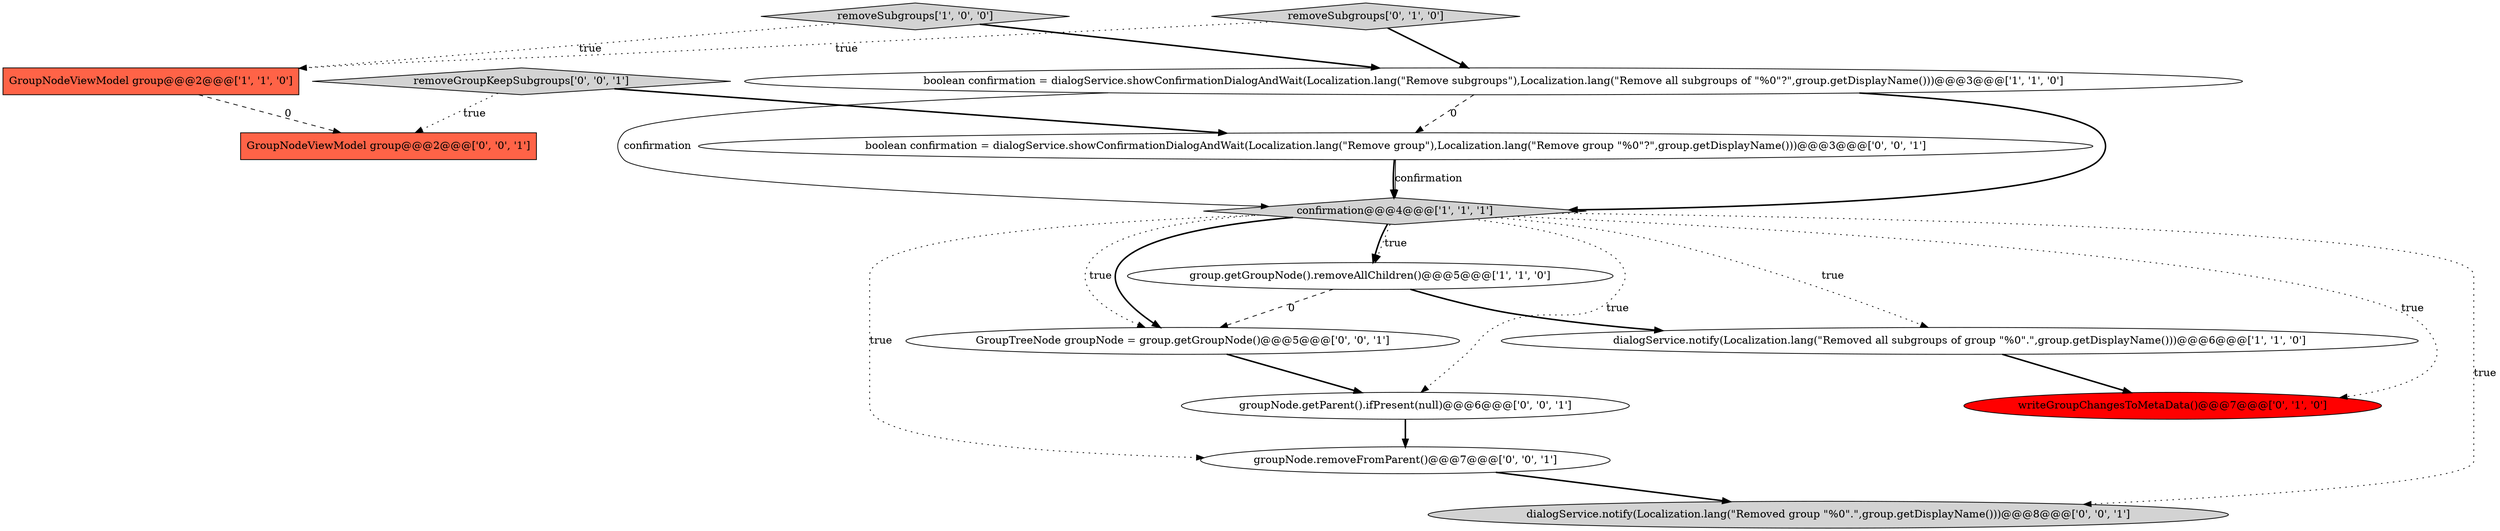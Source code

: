 digraph {
2 [style = filled, label = "removeSubgroups['1', '0', '0']", fillcolor = lightgray, shape = diamond image = "AAA0AAABBB1BBB"];
9 [style = filled, label = "removeGroupKeepSubgroups['0', '0', '1']", fillcolor = lightgray, shape = diamond image = "AAA0AAABBB3BBB"];
11 [style = filled, label = "groupNode.removeFromParent()@@@7@@@['0', '0', '1']", fillcolor = white, shape = ellipse image = "AAA0AAABBB3BBB"];
8 [style = filled, label = "GroupNodeViewModel group@@@2@@@['0', '0', '1']", fillcolor = tomato, shape = box image = "AAA0AAABBB3BBB"];
14 [style = filled, label = "groupNode.getParent().ifPresent(null)@@@6@@@['0', '0', '1']", fillcolor = white, shape = ellipse image = "AAA0AAABBB3BBB"];
12 [style = filled, label = "dialogService.notify(Localization.lang(\"Removed group \"%0\".\",group.getDisplayName()))@@@8@@@['0', '0', '1']", fillcolor = lightgray, shape = ellipse image = "AAA0AAABBB3BBB"];
5 [style = filled, label = "dialogService.notify(Localization.lang(\"Removed all subgroups of group \"%0\".\",group.getDisplayName()))@@@6@@@['1', '1', '0']", fillcolor = white, shape = ellipse image = "AAA0AAABBB1BBB"];
7 [style = filled, label = "writeGroupChangesToMetaData()@@@7@@@['0', '1', '0']", fillcolor = red, shape = ellipse image = "AAA1AAABBB2BBB"];
3 [style = filled, label = "group.getGroupNode().removeAllChildren()@@@5@@@['1', '1', '0']", fillcolor = white, shape = ellipse image = "AAA0AAABBB1BBB"];
1 [style = filled, label = "confirmation@@@4@@@['1', '1', '1']", fillcolor = lightgray, shape = diamond image = "AAA0AAABBB1BBB"];
13 [style = filled, label = "GroupTreeNode groupNode = group.getGroupNode()@@@5@@@['0', '0', '1']", fillcolor = white, shape = ellipse image = "AAA0AAABBB3BBB"];
0 [style = filled, label = "boolean confirmation = dialogService.showConfirmationDialogAndWait(Localization.lang(\"Remove subgroups\"),Localization.lang(\"Remove all subgroups of \"%0\"?\",group.getDisplayName()))@@@3@@@['1', '1', '0']", fillcolor = white, shape = ellipse image = "AAA0AAABBB1BBB"];
10 [style = filled, label = "boolean confirmation = dialogService.showConfirmationDialogAndWait(Localization.lang(\"Remove group\"),Localization.lang(\"Remove group \"%0\"?\",group.getDisplayName()))@@@3@@@['0', '0', '1']", fillcolor = white, shape = ellipse image = "AAA0AAABBB3BBB"];
4 [style = filled, label = "GroupNodeViewModel group@@@2@@@['1', '1', '0']", fillcolor = tomato, shape = box image = "AAA0AAABBB1BBB"];
6 [style = filled, label = "removeSubgroups['0', '1', '0']", fillcolor = lightgray, shape = diamond image = "AAA0AAABBB2BBB"];
1->11 [style = dotted, label="true"];
1->3 [style = bold, label=""];
10->1 [style = solid, label="confirmation"];
11->12 [style = bold, label=""];
6->0 [style = bold, label=""];
1->14 [style = dotted, label="true"];
9->10 [style = bold, label=""];
3->13 [style = dashed, label="0"];
1->13 [style = bold, label=""];
0->10 [style = dashed, label="0"];
0->1 [style = solid, label="confirmation"];
1->3 [style = dotted, label="true"];
1->7 [style = dotted, label="true"];
9->8 [style = dotted, label="true"];
1->13 [style = dotted, label="true"];
3->5 [style = bold, label=""];
2->0 [style = bold, label=""];
6->4 [style = dotted, label="true"];
0->1 [style = bold, label=""];
1->12 [style = dotted, label="true"];
2->4 [style = dotted, label="true"];
4->8 [style = dashed, label="0"];
5->7 [style = bold, label=""];
10->1 [style = bold, label=""];
14->11 [style = bold, label=""];
13->14 [style = bold, label=""];
1->5 [style = dotted, label="true"];
}
